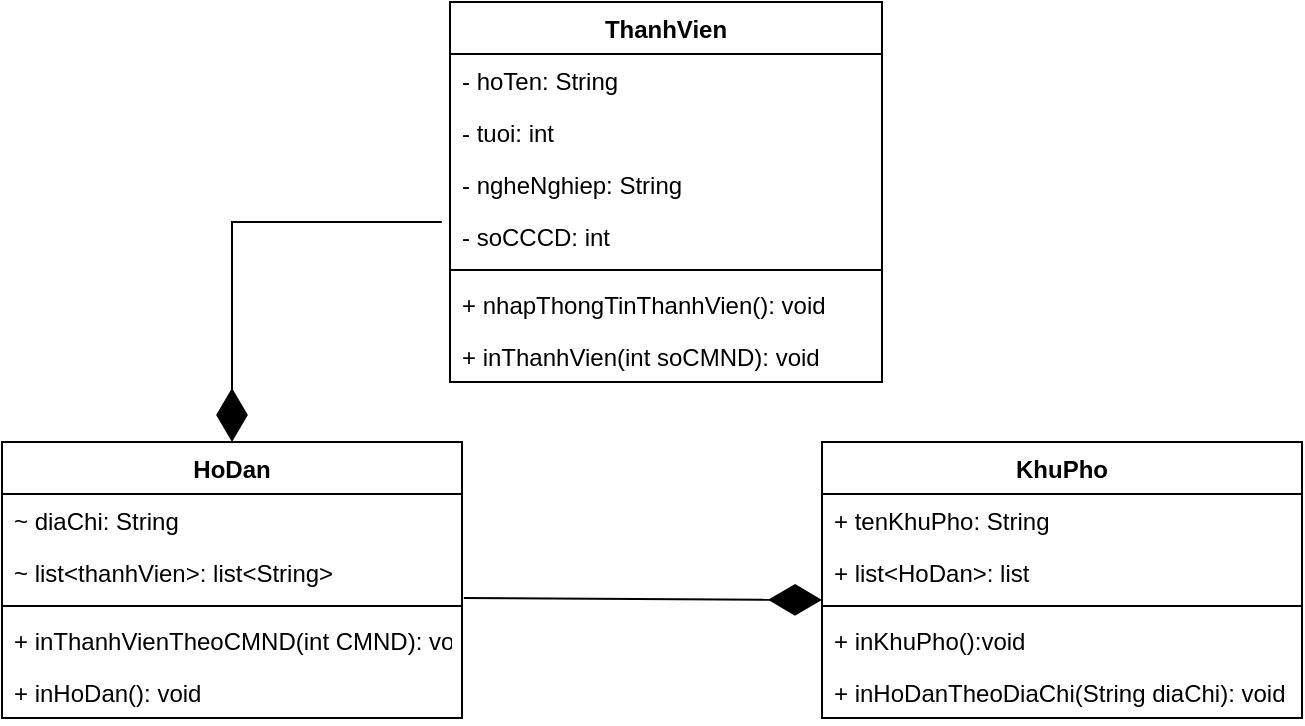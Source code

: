 <mxfile version="17.2.6" type="device"><diagram id="rlZiHHoYRhu21MysPk-Z" name="Page-1"><mxGraphModel dx="1422" dy="739" grid="1" gridSize="10" guides="1" tooltips="1" connect="1" arrows="1" fold="1" page="1" pageScale="1" pageWidth="827" pageHeight="1169" math="0" shadow="0"><root><mxCell id="0"/><mxCell id="1" parent="0"/><mxCell id="0YowVm5MW5cpRK0z-aKv-1" value="ThanhVien" style="swimlane;fontStyle=1;align=center;verticalAlign=top;childLayout=stackLayout;horizontal=1;startSize=26;horizontalStack=0;resizeParent=1;resizeParentMax=0;resizeLast=0;collapsible=1;marginBottom=0;" vertex="1" parent="1"><mxGeometry x="334" y="50" width="216" height="190" as="geometry"/></mxCell><mxCell id="0YowVm5MW5cpRK0z-aKv-2" value="- hoTen: String" style="text;strokeColor=none;fillColor=none;align=left;verticalAlign=top;spacingLeft=4;spacingRight=4;overflow=hidden;rotatable=0;points=[[0,0.5],[1,0.5]];portConstraint=eastwest;" vertex="1" parent="0YowVm5MW5cpRK0z-aKv-1"><mxGeometry y="26" width="216" height="26" as="geometry"/></mxCell><mxCell id="0YowVm5MW5cpRK0z-aKv-14" value="- tuoi: int" style="text;strokeColor=none;fillColor=none;align=left;verticalAlign=top;spacingLeft=4;spacingRight=4;overflow=hidden;rotatable=0;points=[[0,0.5],[1,0.5]];portConstraint=eastwest;" vertex="1" parent="0YowVm5MW5cpRK0z-aKv-1"><mxGeometry y="52" width="216" height="26" as="geometry"/></mxCell><mxCell id="0YowVm5MW5cpRK0z-aKv-15" value="- ngheNghiep: String" style="text;strokeColor=none;fillColor=none;align=left;verticalAlign=top;spacingLeft=4;spacingRight=4;overflow=hidden;rotatable=0;points=[[0,0.5],[1,0.5]];portConstraint=eastwest;" vertex="1" parent="0YowVm5MW5cpRK0z-aKv-1"><mxGeometry y="78" width="216" height="26" as="geometry"/></mxCell><mxCell id="0YowVm5MW5cpRK0z-aKv-13" value="- soCCCD: int" style="text;strokeColor=none;fillColor=none;align=left;verticalAlign=top;spacingLeft=4;spacingRight=4;overflow=hidden;rotatable=0;points=[[0,0.5],[1,0.5]];portConstraint=eastwest;" vertex="1" parent="0YowVm5MW5cpRK0z-aKv-1"><mxGeometry y="104" width="216" height="26" as="geometry"/></mxCell><mxCell id="0YowVm5MW5cpRK0z-aKv-3" value="" style="line;strokeWidth=1;fillColor=none;align=left;verticalAlign=middle;spacingTop=-1;spacingLeft=3;spacingRight=3;rotatable=0;labelPosition=right;points=[];portConstraint=eastwest;" vertex="1" parent="0YowVm5MW5cpRK0z-aKv-1"><mxGeometry y="130" width="216" height="8" as="geometry"/></mxCell><mxCell id="0YowVm5MW5cpRK0z-aKv-4" value="+ nhapThongTinThanhVien(): void" style="text;strokeColor=none;fillColor=none;align=left;verticalAlign=top;spacingLeft=4;spacingRight=4;overflow=hidden;rotatable=0;points=[[0,0.5],[1,0.5]];portConstraint=eastwest;" vertex="1" parent="0YowVm5MW5cpRK0z-aKv-1"><mxGeometry y="138" width="216" height="26" as="geometry"/></mxCell><mxCell id="0YowVm5MW5cpRK0z-aKv-19" value="+ inThanhVien(int soCMND): void" style="text;strokeColor=none;fillColor=none;align=left;verticalAlign=top;spacingLeft=4;spacingRight=4;overflow=hidden;rotatable=0;points=[[0,0.5],[1,0.5]];portConstraint=eastwest;" vertex="1" parent="0YowVm5MW5cpRK0z-aKv-1"><mxGeometry y="164" width="216" height="26" as="geometry"/></mxCell><mxCell id="0YowVm5MW5cpRK0z-aKv-5" value="HoDan" style="swimlane;fontStyle=1;align=center;verticalAlign=top;childLayout=stackLayout;horizontal=1;startSize=26;horizontalStack=0;resizeParent=1;resizeParentMax=0;resizeLast=0;collapsible=1;marginBottom=0;" vertex="1" parent="1"><mxGeometry x="110" y="270" width="230" height="138" as="geometry"/></mxCell><mxCell id="0YowVm5MW5cpRK0z-aKv-16" value="~ diaChi: String " style="text;strokeColor=none;fillColor=none;align=left;verticalAlign=top;spacingLeft=4;spacingRight=4;overflow=hidden;rotatable=0;points=[[0,0.5],[1,0.5]];portConstraint=eastwest;" vertex="1" parent="0YowVm5MW5cpRK0z-aKv-5"><mxGeometry y="26" width="230" height="26" as="geometry"/></mxCell><mxCell id="0YowVm5MW5cpRK0z-aKv-6" value="~ list&lt;thanhVien&gt;: list&lt;String&gt;" style="text;strokeColor=none;fillColor=none;align=left;verticalAlign=top;spacingLeft=4;spacingRight=4;overflow=hidden;rotatable=0;points=[[0,0.5],[1,0.5]];portConstraint=eastwest;" vertex="1" parent="0YowVm5MW5cpRK0z-aKv-5"><mxGeometry y="52" width="230" height="26" as="geometry"/></mxCell><mxCell id="0YowVm5MW5cpRK0z-aKv-7" value="" style="line;strokeWidth=1;fillColor=none;align=left;verticalAlign=middle;spacingTop=-1;spacingLeft=3;spacingRight=3;rotatable=0;labelPosition=right;points=[];portConstraint=eastwest;" vertex="1" parent="0YowVm5MW5cpRK0z-aKv-5"><mxGeometry y="78" width="230" height="8" as="geometry"/></mxCell><mxCell id="0YowVm5MW5cpRK0z-aKv-8" value="+ inThanhVienTheoCMND(int CMND): void" style="text;strokeColor=none;fillColor=none;align=left;verticalAlign=top;spacingLeft=4;spacingRight=4;overflow=hidden;rotatable=0;points=[[0,0.5],[1,0.5]];portConstraint=eastwest;" vertex="1" parent="0YowVm5MW5cpRK0z-aKv-5"><mxGeometry y="86" width="230" height="26" as="geometry"/></mxCell><mxCell id="0YowVm5MW5cpRK0z-aKv-18" value="+ inHoDan(): void" style="text;strokeColor=none;fillColor=none;align=left;verticalAlign=top;spacingLeft=4;spacingRight=4;overflow=hidden;rotatable=0;points=[[0,0.5],[1,0.5]];portConstraint=eastwest;" vertex="1" parent="0YowVm5MW5cpRK0z-aKv-5"><mxGeometry y="112" width="230" height="26" as="geometry"/></mxCell><mxCell id="0YowVm5MW5cpRK0z-aKv-9" value="KhuPho" style="swimlane;fontStyle=1;align=center;verticalAlign=top;childLayout=stackLayout;horizontal=1;startSize=26;horizontalStack=0;resizeParent=1;resizeParentMax=0;resizeLast=0;collapsible=1;marginBottom=0;" vertex="1" parent="1"><mxGeometry x="520" y="270" width="240" height="138" as="geometry"/></mxCell><mxCell id="0YowVm5MW5cpRK0z-aKv-10" value="+ tenKhuPho: String" style="text;strokeColor=none;fillColor=none;align=left;verticalAlign=top;spacingLeft=4;spacingRight=4;overflow=hidden;rotatable=0;points=[[0,0.5],[1,0.5]];portConstraint=eastwest;" vertex="1" parent="0YowVm5MW5cpRK0z-aKv-9"><mxGeometry y="26" width="240" height="26" as="geometry"/></mxCell><mxCell id="0YowVm5MW5cpRK0z-aKv-20" value="+ list&lt;HoDan&gt;: list" style="text;strokeColor=none;fillColor=none;align=left;verticalAlign=top;spacingLeft=4;spacingRight=4;overflow=hidden;rotatable=0;points=[[0,0.5],[1,0.5]];portConstraint=eastwest;" vertex="1" parent="0YowVm5MW5cpRK0z-aKv-9"><mxGeometry y="52" width="240" height="26" as="geometry"/></mxCell><mxCell id="0YowVm5MW5cpRK0z-aKv-11" value="" style="line;strokeWidth=1;fillColor=none;align=left;verticalAlign=middle;spacingTop=-1;spacingLeft=3;spacingRight=3;rotatable=0;labelPosition=right;points=[];portConstraint=eastwest;" vertex="1" parent="0YowVm5MW5cpRK0z-aKv-9"><mxGeometry y="78" width="240" height="8" as="geometry"/></mxCell><mxCell id="0YowVm5MW5cpRK0z-aKv-12" value="+ inKhuPho():void" style="text;strokeColor=none;fillColor=none;align=left;verticalAlign=top;spacingLeft=4;spacingRight=4;overflow=hidden;rotatable=0;points=[[0,0.5],[1,0.5]];portConstraint=eastwest;" vertex="1" parent="0YowVm5MW5cpRK0z-aKv-9"><mxGeometry y="86" width="240" height="26" as="geometry"/></mxCell><mxCell id="0YowVm5MW5cpRK0z-aKv-27" value="+ inHoDanTheoDiaChi(String diaChi): void" style="text;strokeColor=none;fillColor=none;align=left;verticalAlign=top;spacingLeft=4;spacingRight=4;overflow=hidden;rotatable=0;points=[[0,0.5],[1,0.5]];portConstraint=eastwest;" vertex="1" parent="0YowVm5MW5cpRK0z-aKv-9"><mxGeometry y="112" width="240" height="26" as="geometry"/></mxCell><mxCell id="0YowVm5MW5cpRK0z-aKv-25" value="" style="endArrow=diamondThin;endFill=1;endSize=24;html=1;rounded=0;entryX=0.5;entryY=0;entryDx=0;entryDy=0;exitX=-0.019;exitY=0.231;exitDx=0;exitDy=0;exitPerimeter=0;" edge="1" parent="1" source="0YowVm5MW5cpRK0z-aKv-13" target="0YowVm5MW5cpRK0z-aKv-5"><mxGeometry width="160" relative="1" as="geometry"><mxPoint x="140" y="120" as="sourcePoint"/><mxPoint x="300" y="120" as="targetPoint"/><Array as="points"><mxPoint x="225" y="160"/></Array></mxGeometry></mxCell><mxCell id="0YowVm5MW5cpRK0z-aKv-26" value="" style="endArrow=diamondThin;endFill=1;endSize=24;html=1;rounded=0;entryX=0;entryY=1.038;entryDx=0;entryDy=0;entryPerimeter=0;exitX=1.004;exitY=1;exitDx=0;exitDy=0;exitPerimeter=0;" edge="1" parent="1" source="0YowVm5MW5cpRK0z-aKv-6" target="0YowVm5MW5cpRK0z-aKv-20"><mxGeometry width="160" relative="1" as="geometry"><mxPoint x="360" y="349" as="sourcePoint"/><mxPoint x="480" y="350" as="targetPoint"/></mxGeometry></mxCell></root></mxGraphModel></diagram></mxfile>
